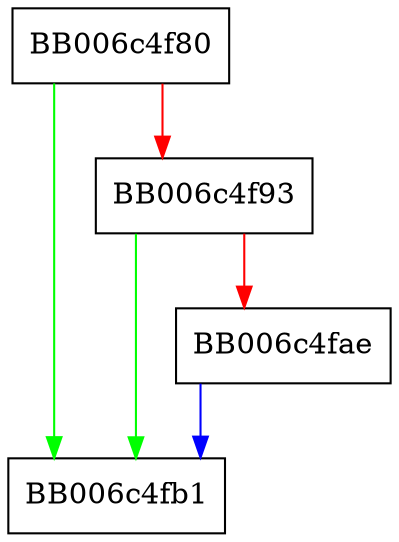 digraph kdf_hkdf_new {
  node [shape="box"];
  graph [splines=ortho];
  BB006c4f80 -> BB006c4fb1 [color="green"];
  BB006c4f80 -> BB006c4f93 [color="red"];
  BB006c4f93 -> BB006c4fb1 [color="green"];
  BB006c4f93 -> BB006c4fae [color="red"];
  BB006c4fae -> BB006c4fb1 [color="blue"];
}